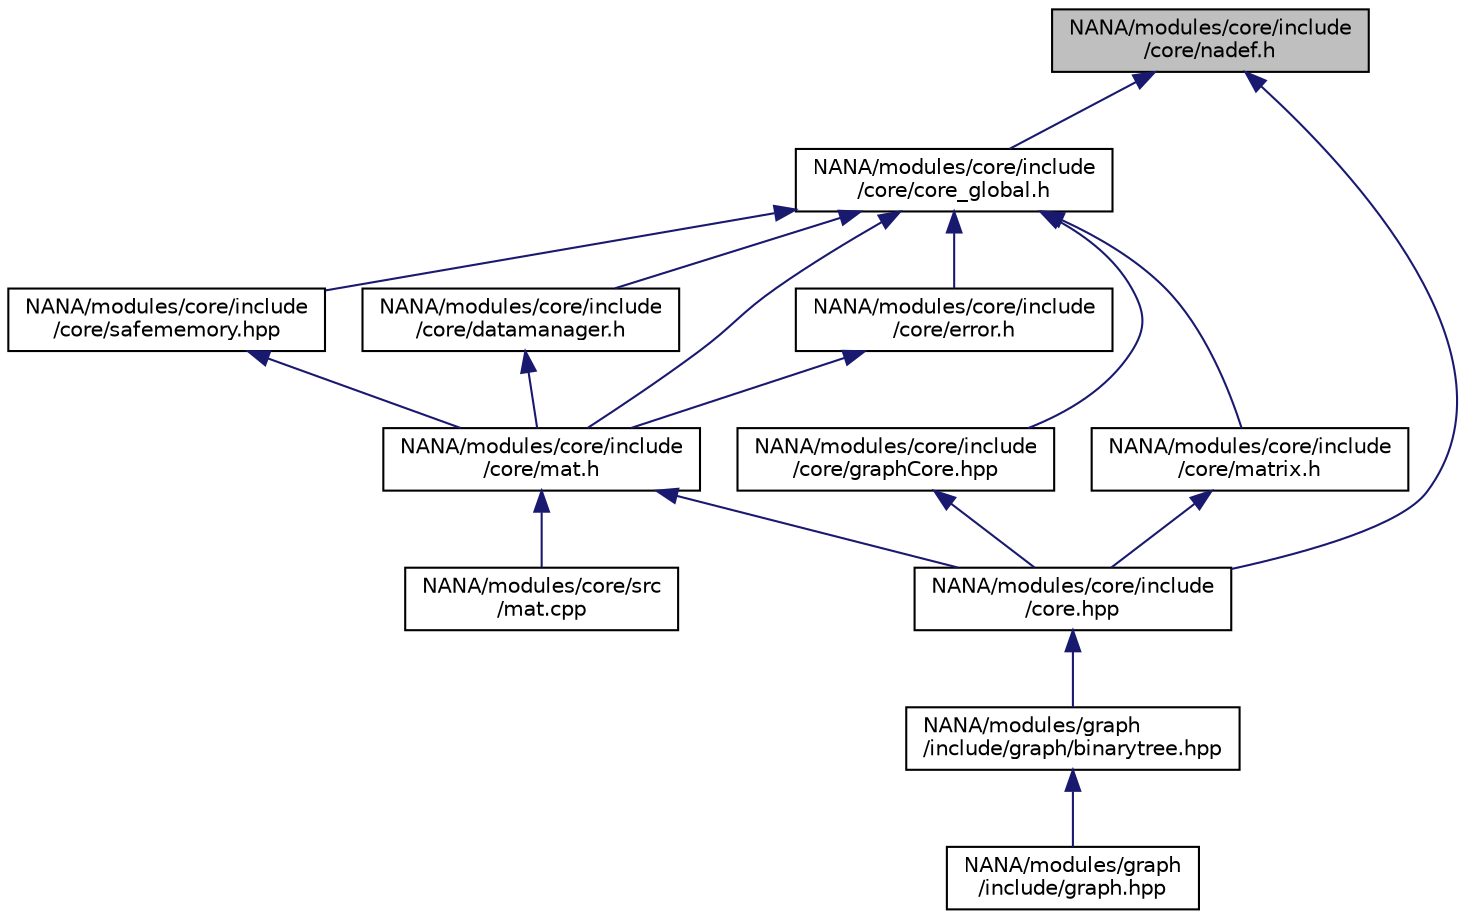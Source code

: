 digraph "NANA/modules/core/include/core/nadef.h"
{
 // LATEX_PDF_SIZE
  edge [fontname="Helvetica",fontsize="10",labelfontname="Helvetica",labelfontsize="10"];
  node [fontname="Helvetica",fontsize="10",shape=record];
  Node1 [label="NANA/modules/core/include\l/core/nadef.h",height=0.2,width=0.4,color="black", fillcolor="grey75", style="filled", fontcolor="black",tooltip="数值分析所依赖的定义"];
  Node1 -> Node2 [dir="back",color="midnightblue",fontsize="10",style="solid",fontname="Helvetica"];
  Node2 [label="NANA/modules/core/include\l/core.hpp",height=0.2,width=0.4,color="black", fillcolor="white", style="filled",URL="$core_8hpp.html",tooltip="包含基本的数据结构等"];
  Node2 -> Node3 [dir="back",color="midnightblue",fontsize="10",style="solid",fontname="Helvetica"];
  Node3 [label="NANA/modules/graph\l/include/graph/binarytree.hpp",height=0.2,width=0.4,color="black", fillcolor="white", style="filled",URL="$binarytree_8hpp.html",tooltip="实现二叉树的模板"];
  Node3 -> Node4 [dir="back",color="midnightblue",fontsize="10",style="solid",fontname="Helvetica"];
  Node4 [label="NANA/modules/graph\l/include/graph.hpp",height=0.2,width=0.4,color="black", fillcolor="white", style="filled",URL="$graph_8hpp.html",tooltip="实现图论相关算法"];
  Node1 -> Node5 [dir="back",color="midnightblue",fontsize="10",style="solid",fontname="Helvetica"];
  Node5 [label="NANA/modules/core/include\l/core/core_global.h",height=0.2,width=0.4,color="black", fillcolor="white", style="filled",URL="$core__global_8h.html",tooltip="全局头文件"];
  Node5 -> Node6 [dir="back",color="midnightblue",fontsize="10",style="solid",fontname="Helvetica"];
  Node6 [label="NANA/modules/core/include\l/core/datamanager.h",height=0.2,width=0.4,color="black", fillcolor="white", style="filled",URL="$datamanager_8h.html",tooltip="实现一个数据管理器"];
  Node6 -> Node7 [dir="back",color="midnightblue",fontsize="10",style="solid",fontname="Helvetica"];
  Node7 [label="NANA/modules/core/include\l/core/mat.h",height=0.2,width=0.4,color="black", fillcolor="white", style="filled",URL="$mat_8h.html",tooltip="实现一个用于矩阵运算的模板类(仍在实现当中)"];
  Node7 -> Node2 [dir="back",color="midnightblue",fontsize="10",style="solid",fontname="Helvetica"];
  Node7 -> Node8 [dir="back",color="midnightblue",fontsize="10",style="solid",fontname="Helvetica"];
  Node8 [label="NANA/modules/core/src\l/mat.cpp",height=0.2,width=0.4,color="black", fillcolor="white", style="filled",URL="$mat_8cpp.html",tooltip="实现Mat的相关功能"];
  Node5 -> Node9 [dir="back",color="midnightblue",fontsize="10",style="solid",fontname="Helvetica"];
  Node9 [label="NANA/modules/core/include\l/core/error.h",height=0.2,width=0.4,color="black", fillcolor="white", style="filled",URL="$error_8h.html",tooltip="用于抛出异常"];
  Node9 -> Node7 [dir="back",color="midnightblue",fontsize="10",style="solid",fontname="Helvetica"];
  Node5 -> Node10 [dir="back",color="midnightblue",fontsize="10",style="solid",fontname="Helvetica"];
  Node10 [label="NANA/modules/core/include\l/core/graphCore.hpp",height=0.2,width=0.4,color="black", fillcolor="white", style="filled",URL="$graph_core_8hpp.html",tooltip="为图论算法实现的基本数据结构"];
  Node10 -> Node2 [dir="back",color="midnightblue",fontsize="10",style="solid",fontname="Helvetica"];
  Node5 -> Node7 [dir="back",color="midnightblue",fontsize="10",style="solid",fontname="Helvetica"];
  Node5 -> Node11 [dir="back",color="midnightblue",fontsize="10",style="solid",fontname="Helvetica"];
  Node11 [label="NANA/modules/core/include\l/core/matrix.h",height=0.2,width=0.4,color="black", fillcolor="white", style="filled",URL="$matrix_8h.html",tooltip="简单矩阵类(效率不高，但易于理解，很多时候会触发复制构造函数)，不同于Mat"];
  Node11 -> Node2 [dir="back",color="midnightblue",fontsize="10",style="solid",fontname="Helvetica"];
  Node5 -> Node12 [dir="back",color="midnightblue",fontsize="10",style="solid",fontname="Helvetica"];
  Node12 [label="NANA/modules/core/include\l/core/safememory.hpp",height=0.2,width=0.4,color="black", fillcolor="white", style="filled",URL="$safememory_8hpp.html",tooltip="实现安全的内存管理"];
  Node12 -> Node7 [dir="back",color="midnightblue",fontsize="10",style="solid",fontname="Helvetica"];
}
